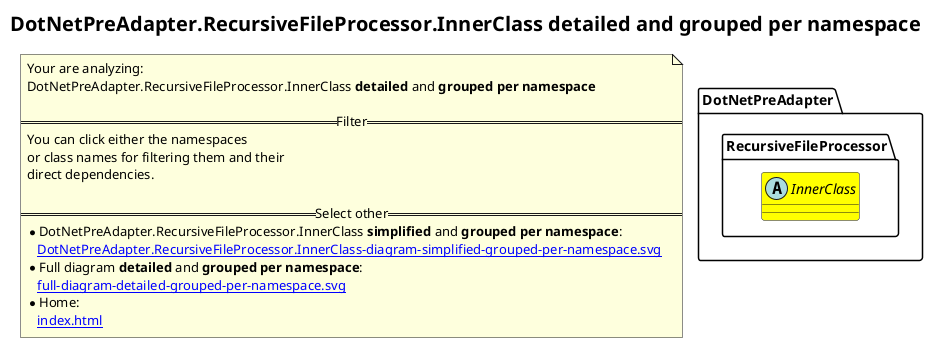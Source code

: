 @startuml
skinparam linetype ortho
title <size:20>DotNetPreAdapter.RecursiveFileProcessor.InnerClass **detailed** and **grouped per namespace**</size>
note "Your are analyzing:\nDotNetPreAdapter.RecursiveFileProcessor.InnerClass **detailed** and **grouped per namespace**\n\n==Filter==\nYou can click either the namespaces \nor class names for filtering them and their\ndirect dependencies.\n\n==Select other==\n* DotNetPreAdapter.RecursiveFileProcessor.InnerClass **simplified** and **grouped per namespace**:\n   [[DotNetPreAdapter.RecursiveFileProcessor.InnerClass-diagram-simplified-grouped-per-namespace.svg]]\n* Full diagram **detailed** and **grouped per namespace**:\n   [[full-diagram-detailed-grouped-per-namespace.svg]]\n* Home:\n   [[index.html]]" as FloatingNote
namespace DotNetPreAdapter [[DotNetPreAdapter-diagram-detailed-grouped-per-namespace.svg]] {
namespace DotNetPreAdapter.RecursiveFileProcessor [[DotNetPreAdapter.RecursiveFileProcessor-diagram-detailed-grouped-per-namespace.svg]] {
  abstract class DotNetPreAdapter.RecursiveFileProcessor.InnerClass [[DotNetPreAdapter.RecursiveFileProcessor.InnerClass-diagram-detailed-grouped-per-namespace.svg]] #yellow {
  }
'Compared namespace DotNetPreAdapter.RecursiveFileProcessor [[DotNetPreAdapter.RecursiveFileProcessor-diagram-detailed-grouped-per-namespace.svg]] { with last element of   }
' Closing all previous_sub_namespace_list namespace None because file analysis is finished.
' Closing namespace RecursiveFileProcessor
}
' Closing namespace DotNetPreAdapter
}
 ' *************************************** 
 ' *************************************** 
 ' *************************************** 
' Class relations extracted from namespace:
' DotNetPreAdapter.RecursiveFileProcessor
@enduml